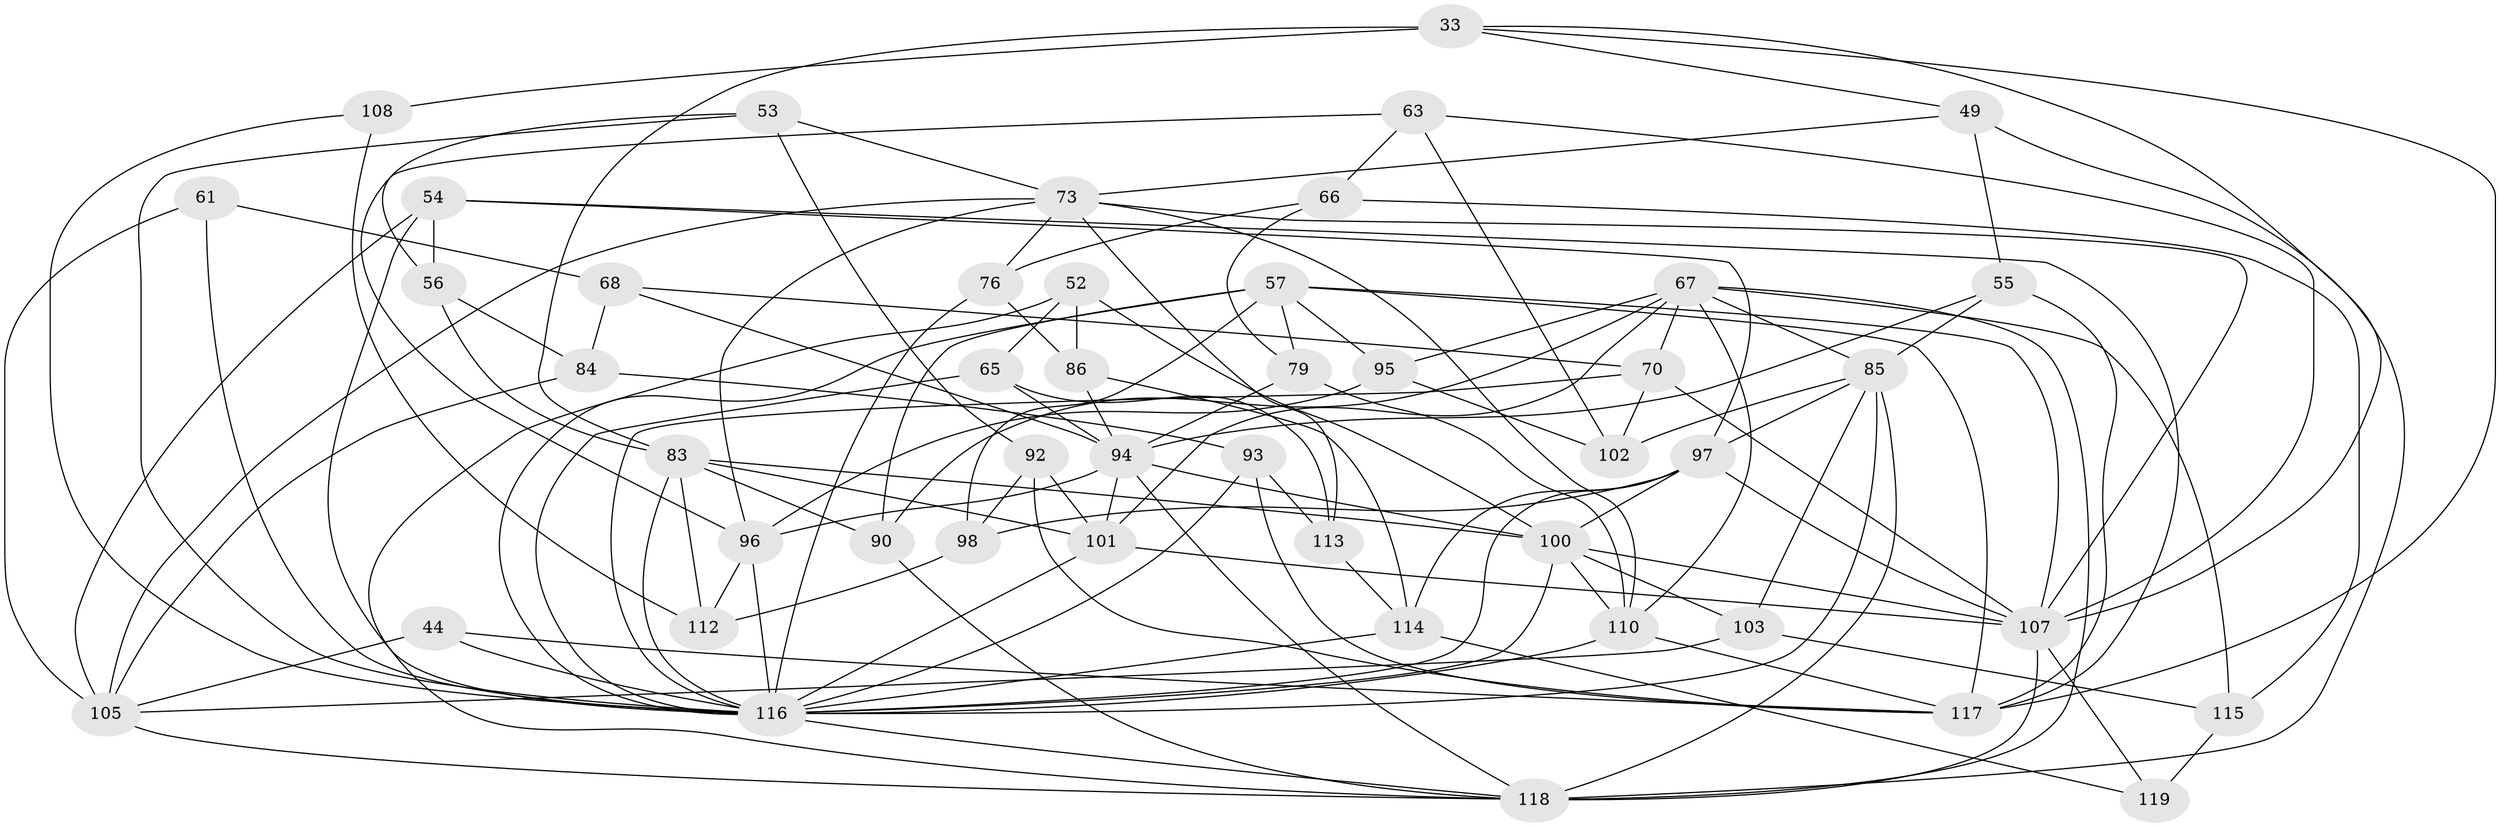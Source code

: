 // original degree distribution, {4: 1.0}
// Generated by graph-tools (version 1.1) at 2025/04/03/04/25 22:04:08]
// undirected, 47 vertices, 128 edges
graph export_dot {
graph [start="1"]
  node [color=gray90,style=filled];
  33 [super="+8"];
  44;
  49;
  52;
  53;
  54 [super="+47"];
  55;
  56;
  57 [super="+10+24"];
  61;
  63;
  65;
  66;
  67 [super="+41+42"];
  68;
  70 [super="+25"];
  73 [super="+19+21"];
  76;
  79 [super="+62"];
  83 [super="+1+26"];
  84;
  85 [super="+46+64"];
  86;
  90;
  92;
  93;
  94 [super="+37+50"];
  95;
  96 [super="+2+9+40+22"];
  97 [super="+7+18+15+45"];
  98;
  100 [super="+75+72"];
  101 [super="+58"];
  102;
  103;
  105 [super="+32"];
  107 [super="+80+87"];
  108;
  110 [super="+99+77"];
  112;
  113;
  114 [super="+82"];
  115 [super="+74"];
  116 [super="+51+104+111"];
  117 [super="+106"];
  118 [super="+81+69"];
  119;
  33 -- 49;
  33 -- 108 [weight=2];
  33 -- 83;
  33 -- 107;
  33 -- 117;
  44 -- 105;
  44 -- 117;
  44 -- 116 [weight=2];
  49 -- 55;
  49 -- 73;
  49 -- 118;
  52 -- 65;
  52 -- 86;
  52 -- 118;
  52 -- 100;
  53 -- 92;
  53 -- 56;
  53 -- 73;
  53 -- 116;
  54 -- 56;
  54 -- 105 [weight=2];
  54 -- 97;
  54 -- 117;
  54 -- 116;
  55 -- 117;
  55 -- 94;
  55 -- 85;
  56 -- 83;
  56 -- 84;
  57 -- 90;
  57 -- 116 [weight=5];
  57 -- 117;
  57 -- 98;
  57 -- 95;
  57 -- 79 [weight=2];
  57 -- 107;
  61 -- 68;
  61 -- 105;
  61 -- 116 [weight=2];
  63 -- 107;
  63 -- 66;
  63 -- 102;
  63 -- 96;
  65 -- 116;
  65 -- 113;
  65 -- 94;
  66 -- 76;
  66 -- 79;
  66 -- 115;
  67 -- 95;
  67 -- 115 [weight=2];
  67 -- 101 [weight=2];
  67 -- 70;
  67 -- 85;
  67 -- 110;
  67 -- 90;
  67 -- 118;
  68 -- 94;
  68 -- 84;
  68 -- 70;
  70 -- 102;
  70 -- 116 [weight=2];
  70 -- 107;
  73 -- 113;
  73 -- 105;
  73 -- 110;
  73 -- 76;
  73 -- 96;
  73 -- 107;
  76 -- 86;
  76 -- 116;
  79 -- 110 [weight=2];
  79 -- 94;
  83 -- 90;
  83 -- 112;
  83 -- 101;
  83 -- 116;
  83 -- 100 [weight=2];
  84 -- 93;
  84 -- 105;
  85 -- 116;
  85 -- 97 [weight=2];
  85 -- 118;
  85 -- 102;
  85 -- 103;
  86 -- 114;
  86 -- 94;
  90 -- 118;
  92 -- 98;
  92 -- 117;
  92 -- 101;
  93 -- 113;
  93 -- 117;
  93 -- 116;
  94 -- 96 [weight=2];
  94 -- 101 [weight=2];
  94 -- 100;
  94 -- 118 [weight=2];
  95 -- 102;
  95 -- 96;
  96 -- 112;
  96 -- 116 [weight=8];
  97 -- 114 [weight=2];
  97 -- 100;
  97 -- 107 [weight=2];
  97 -- 116 [weight=3];
  97 -- 98;
  98 -- 112;
  100 -- 116 [weight=4];
  100 -- 103;
  100 -- 107;
  100 -- 110;
  101 -- 107 [weight=2];
  101 -- 116 [weight=2];
  103 -- 105;
  103 -- 115;
  105 -- 118;
  107 -- 119;
  107 -- 118 [weight=3];
  108 -- 112;
  108 -- 116;
  110 -- 116 [weight=2];
  110 -- 117;
  113 -- 114;
  114 -- 119;
  114 -- 116;
  115 -- 119 [weight=2];
  116 -- 118;
}
